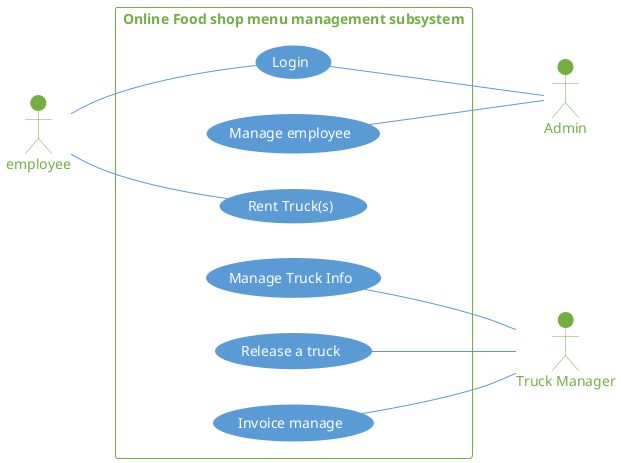@startuml truck
actor employee
actor Admin
actor :Truck Manager: as Truck
left to right direction
skinparam rectangle{    
    FontColor #73ae42
    BorderColor #73ae42
    Shadowing false
}
skinparam actor{
    FontColor #73ae42
    BackgroundColor #73ae42
    BorderColor #73ae42
    Shadowing false
}
skinparam usecase {
    FontColor White 
    ArrowColor #5b9bd5
    BackgroundColor #5b9bd5
    BorderColor #5b9bd5
    Shadowing false
}
rectangle "Online Food shop menu management subsystem"{
    employee -- (Login)
    (Login) -- Admin
    (Manage employee) -- Admin
    (Rent Truck<U+0028>s<U+0029>) -- employee
    (Manage Truck Info) -- Truck
    (Release a truck) -- Truck
    (Invoice manage) -- Truck
}
@enduml